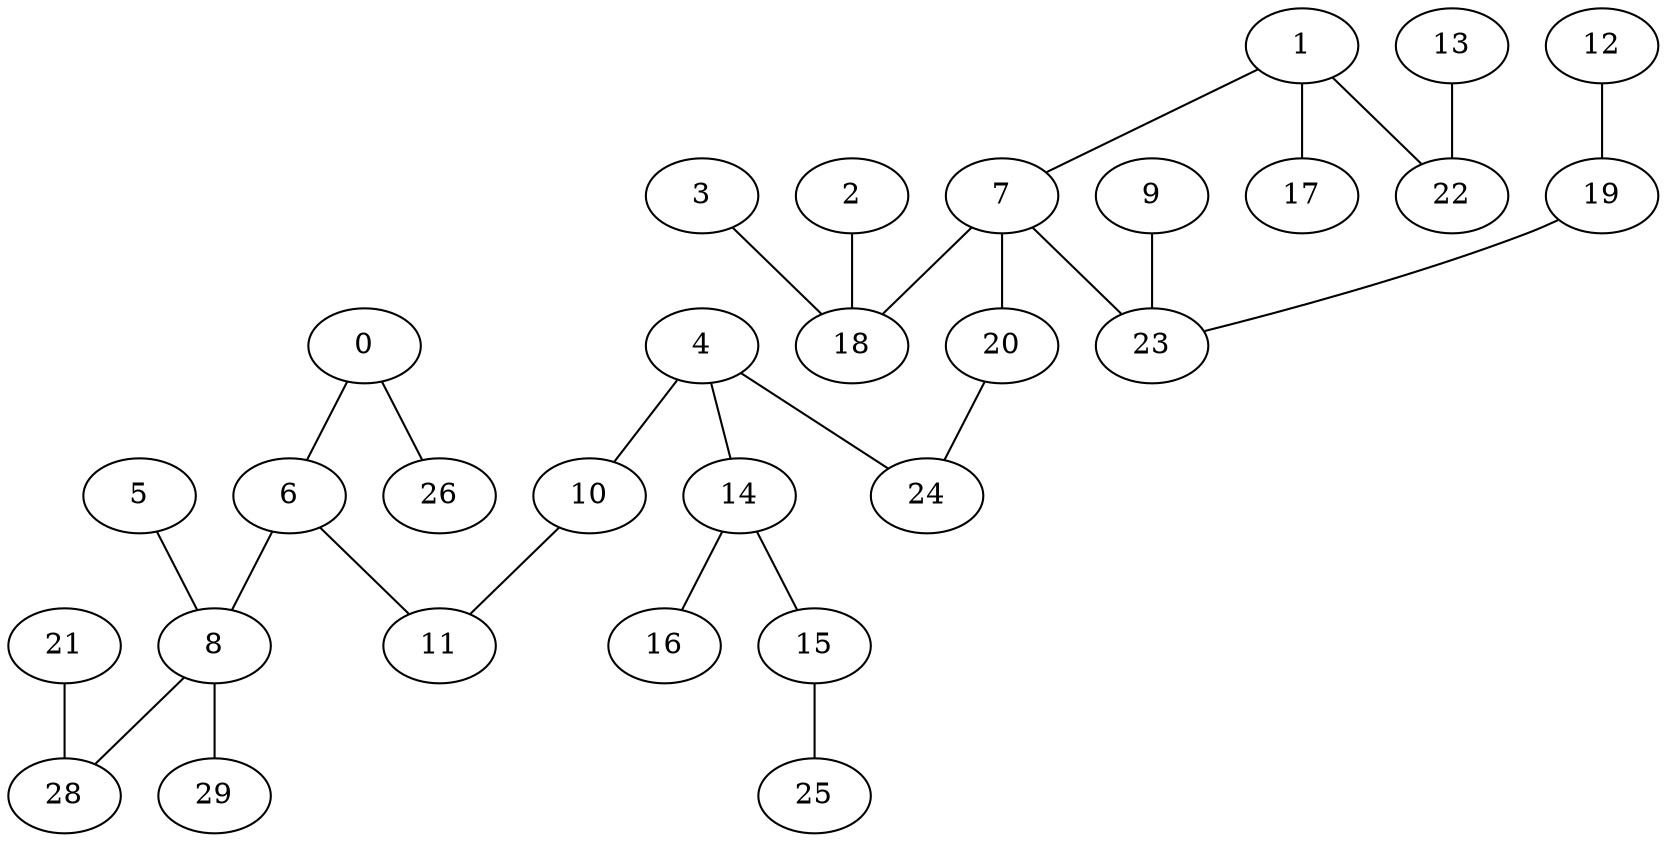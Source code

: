 graph {
  0;
  1;
  2;
  3;
  4;
  5;
  6;
  7;
  8;
  9;
  10;
  11;
  12;
  13;
  14;
  15;
  16;
  17;
  18;
  19;
  20;
  21;
  22;
  23;
  24;
  25;
  26;
  28;
  29;
  0 -- 6;
  0 -- 26;
  1 -- 17;
  1 -- 22;
  1 -- 7;
  2 -- 18;
  3 -- 18;
  4 -- 24;
  4 -- 10;
  4 -- 14;
  5 -- 8;
  6 -- 8;
  6 -- 11;
  7 -- 18;
  7 -- 20;
  7 -- 23;
  8 -- 28;
  8 -- 29;
  9 -- 23;
  10 -- 11;
  12 -- 19;
  13 -- 22;
  14 -- 16;
  14 -- 15;
  15 -- 25;
  19 -- 23;
  20 -- 24;
  21 -- 28;
}